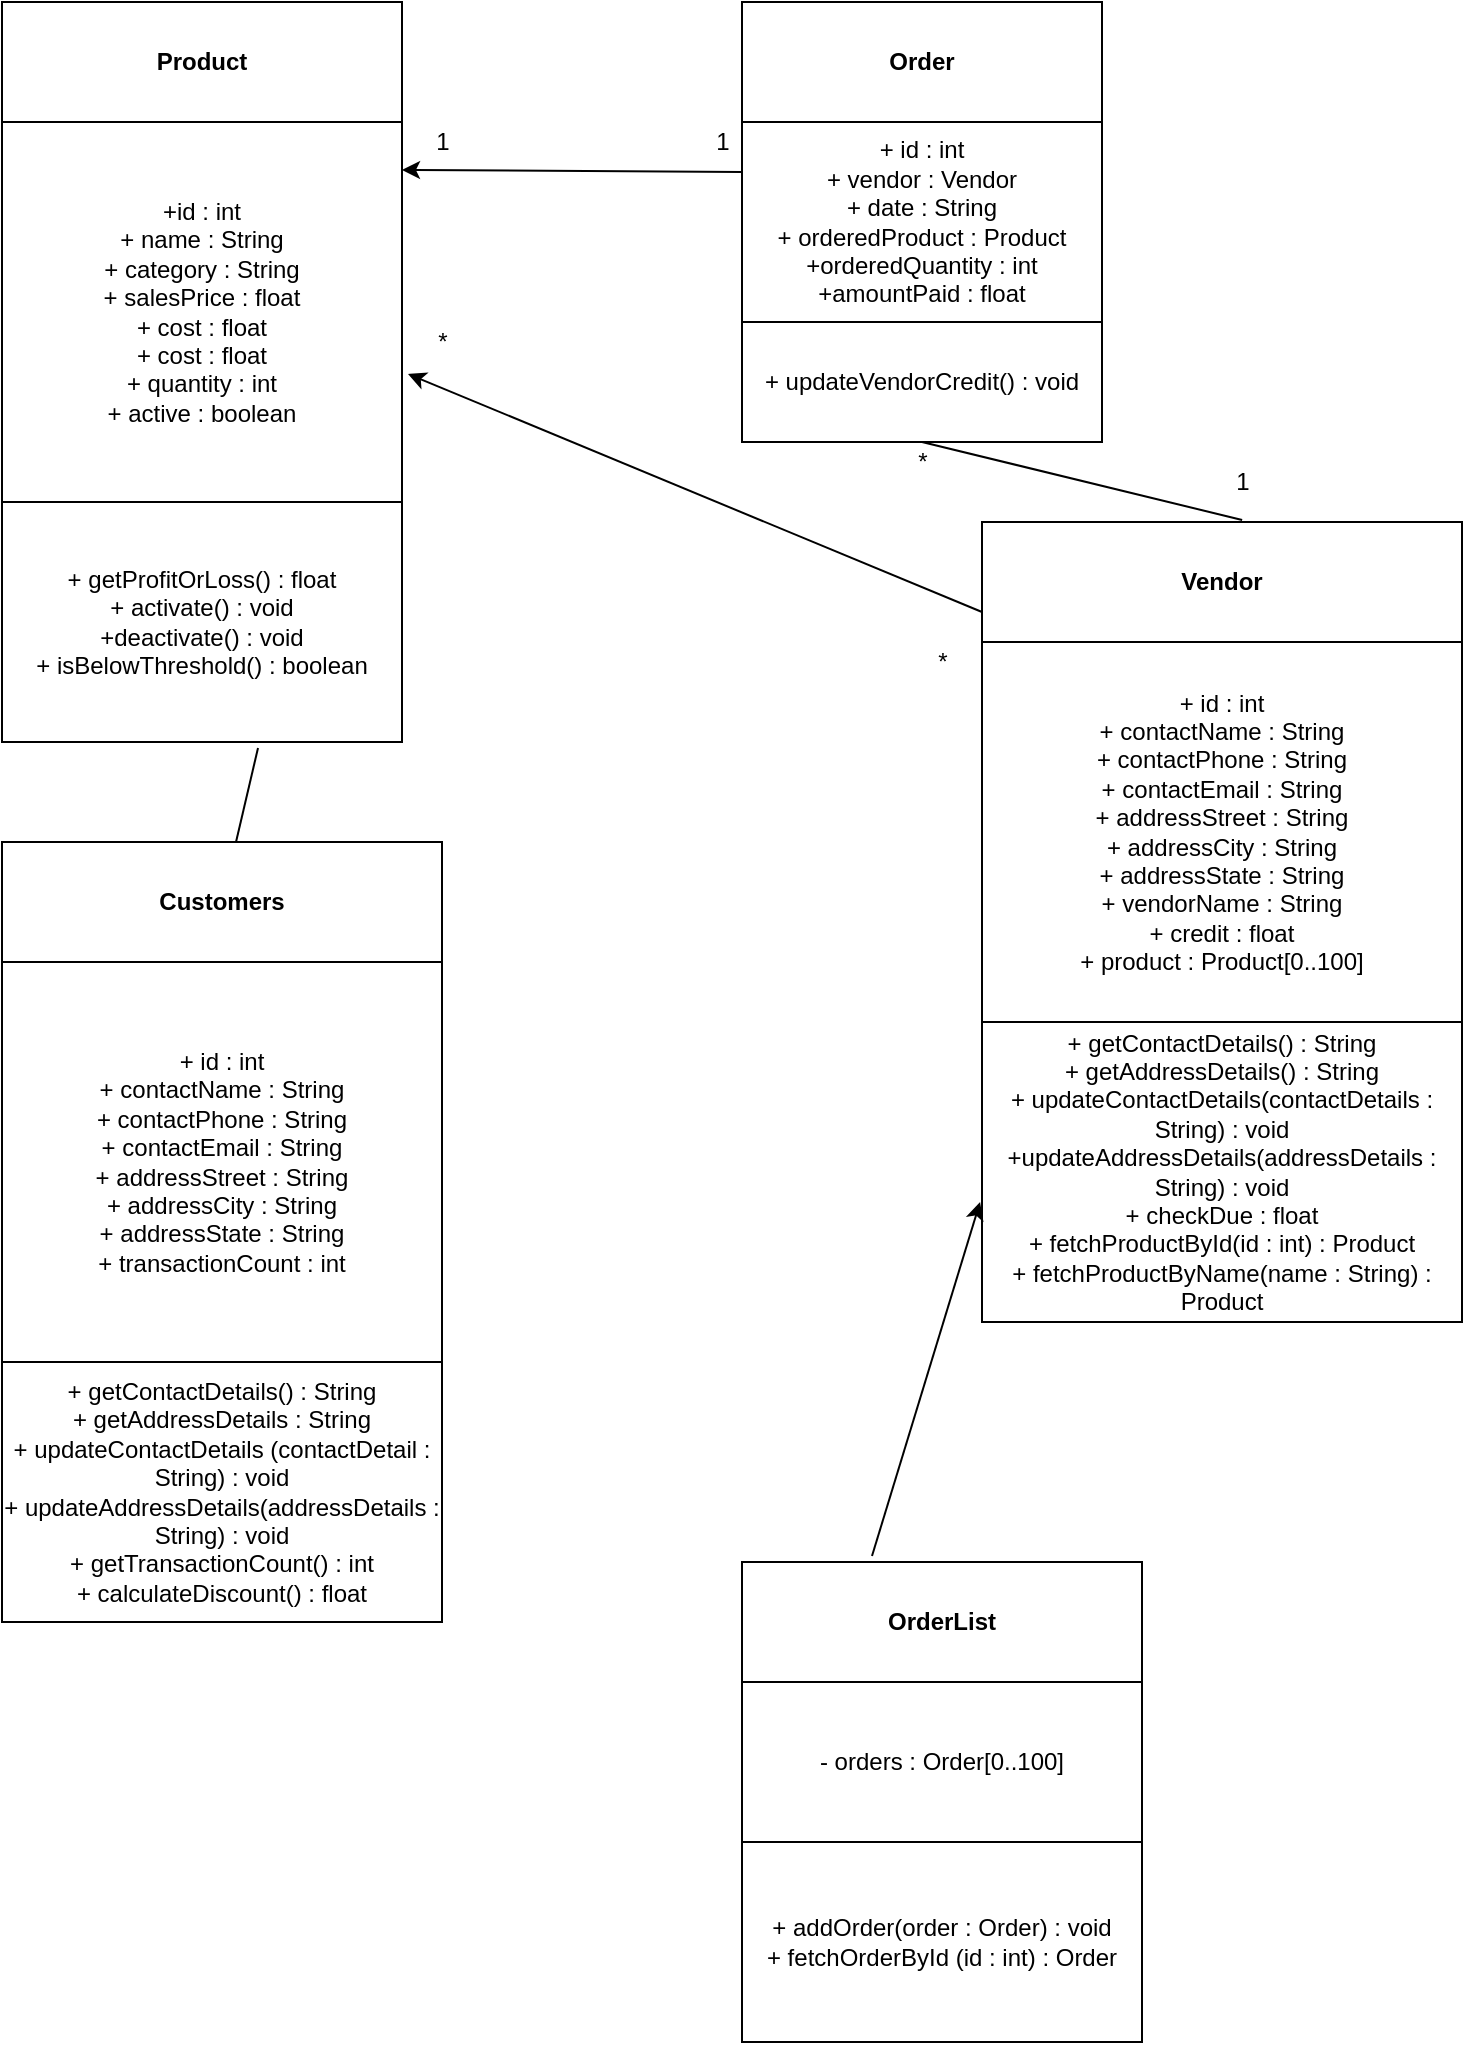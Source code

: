 <mxfile version="14.0.5" type="device"><diagram id="C5RBs43oDa-KdzZeNtuy" name="Page-1"><mxGraphModel dx="806" dy="490" grid="1" gridSize="10" guides="1" tooltips="1" connect="1" arrows="1" fold="1" page="1" pageScale="1" pageWidth="827" pageHeight="1169" math="0" shadow="0"><root><mxCell id="WIyWlLk6GJQsqaUBKTNV-0"/><mxCell id="WIyWlLk6GJQsqaUBKTNV-1" parent="WIyWlLk6GJQsqaUBKTNV-0"/><mxCell id="4BqDXdbHa4VTYyGIOe0j-1" value="Product" style="rounded=0;whiteSpace=wrap;html=1;align=center;fontStyle=1" vertex="1" parent="WIyWlLk6GJQsqaUBKTNV-1"><mxGeometry x="70" y="20" width="200" height="60" as="geometry"/></mxCell><mxCell id="4BqDXdbHa4VTYyGIOe0j-7" style="edgeStyle=orthogonalEdgeStyle;rounded=0;orthogonalLoop=1;jettySize=auto;html=1;exitX=0.5;exitY=1;exitDx=0;exitDy=0;" edge="1" parent="WIyWlLk6GJQsqaUBKTNV-1" source="4BqDXdbHa4VTYyGIOe0j-1" target="4BqDXdbHa4VTYyGIOe0j-1"><mxGeometry relative="1" as="geometry"/></mxCell><mxCell id="4BqDXdbHa4VTYyGIOe0j-9" value="+id : int&lt;br&gt;+ name : String&lt;br&gt;+ category : String&lt;br&gt;+ salesPrice : float&lt;br&gt;+ cost : float&lt;br&gt;+ cost : float&lt;br&gt;+ quantity : int&lt;br&gt;+ active : boolean&lt;br&gt;" style="rounded=0;whiteSpace=wrap;html=1;" vertex="1" parent="WIyWlLk6GJQsqaUBKTNV-1"><mxGeometry x="70" y="80" width="200" height="190" as="geometry"/></mxCell><mxCell id="4BqDXdbHa4VTYyGIOe0j-10" value="+ getProfitOrLoss() : float&lt;br&gt;+ activate() : void&lt;br&gt;+deactivate() : void&lt;br&gt;+ isBelowThreshold() : boolean" style="rounded=0;whiteSpace=wrap;html=1;" vertex="1" parent="WIyWlLk6GJQsqaUBKTNV-1"><mxGeometry x="70" y="270" width="200" height="120" as="geometry"/></mxCell><mxCell id="4BqDXdbHa4VTYyGIOe0j-11" value="&lt;b&gt;Order&lt;/b&gt;" style="rounded=0;whiteSpace=wrap;html=1;" vertex="1" parent="WIyWlLk6GJQsqaUBKTNV-1"><mxGeometry x="440" y="20" width="180" height="60" as="geometry"/></mxCell><mxCell id="4BqDXdbHa4VTYyGIOe0j-12" value="+ id : int&lt;br&gt;+ vendor : Vendor&lt;br&gt;+ date : String&lt;br&gt;+ orderedProduct : Product&lt;br&gt;+orderedQuantity : int&lt;br&gt;+amountPaid : float" style="rounded=0;whiteSpace=wrap;html=1;" vertex="1" parent="WIyWlLk6GJQsqaUBKTNV-1"><mxGeometry x="440" y="80" width="180" height="100" as="geometry"/></mxCell><mxCell id="4BqDXdbHa4VTYyGIOe0j-13" value="+ updateVendorCredit() : void" style="rounded=0;whiteSpace=wrap;html=1;" vertex="1" parent="WIyWlLk6GJQsqaUBKTNV-1"><mxGeometry x="440" y="180" width="180" height="60" as="geometry"/></mxCell><mxCell id="4BqDXdbHa4VTYyGIOe0j-14" value="&lt;b&gt;Customers&lt;/b&gt;" style="rounded=0;whiteSpace=wrap;html=1;" vertex="1" parent="WIyWlLk6GJQsqaUBKTNV-1"><mxGeometry x="70" y="440" width="220" height="60" as="geometry"/></mxCell><mxCell id="4BqDXdbHa4VTYyGIOe0j-15" value="+ id : int&lt;br&gt;+ contactName : String&lt;br&gt;+ contactPhone : String&lt;br&gt;+ contactEmail : String&lt;br&gt;+ addressStreet : String&lt;br&gt;+ addressCity : String&lt;br&gt;+ addressState : String&lt;br&gt;+ transactionCount : int" style="rounded=0;whiteSpace=wrap;html=1;" vertex="1" parent="WIyWlLk6GJQsqaUBKTNV-1"><mxGeometry x="70" y="500" width="220" height="200" as="geometry"/></mxCell><mxCell id="4BqDXdbHa4VTYyGIOe0j-16" value="+ getContactDetails() : String&lt;br&gt;+ getAddressDetails : String&lt;br&gt;+ updateContactDetails (contactDetail : String) : void&lt;br&gt;+ updateAddressDetails(addressDetails : String) : void&lt;br&gt;+ getTransactionCount() : int&lt;br&gt;+ calculateDiscount() : float" style="rounded=0;whiteSpace=wrap;html=1;" vertex="1" parent="WIyWlLk6GJQsqaUBKTNV-1"><mxGeometry x="70" y="700" width="220" height="130" as="geometry"/></mxCell><mxCell id="4BqDXdbHa4VTYyGIOe0j-17" value="Vendor" style="rounded=0;whiteSpace=wrap;html=1;fontStyle=1" vertex="1" parent="WIyWlLk6GJQsqaUBKTNV-1"><mxGeometry x="560" y="280" width="240" height="60" as="geometry"/></mxCell><mxCell id="4BqDXdbHa4VTYyGIOe0j-18" value="+ id : int&lt;br&gt;+ contactName : String&lt;br&gt;+ contactPhone : String&lt;br&gt;+ contactEmail : String&lt;br&gt;+ addressStreet : String&lt;br&gt;+ addressCity : String&lt;br&gt;+ addressState : String&lt;br&gt;+ vendorName : String&lt;br&gt;+ credit : float&lt;br&gt;+ product : Product[0..100]" style="rounded=0;whiteSpace=wrap;html=1;" vertex="1" parent="WIyWlLk6GJQsqaUBKTNV-1"><mxGeometry x="560" y="340" width="240" height="190" as="geometry"/></mxCell><mxCell id="4BqDXdbHa4VTYyGIOe0j-19" value="+ getContactDetails() : String&lt;br&gt;+ getAddressDetails() : String&lt;br&gt;+ updateContactDetails(contactDetails : String) : void&lt;br&gt;+updateAddressDetails(addressDetails : String) : void&lt;br&gt;+ checkDue : float&lt;br&gt;+ fetchProductById(id : int) : Product&lt;br&gt;+ fetchProductByName(name : String) : Product" style="rounded=0;whiteSpace=wrap;html=1;" vertex="1" parent="WIyWlLk6GJQsqaUBKTNV-1"><mxGeometry x="560" y="530" width="240" height="150" as="geometry"/></mxCell><mxCell id="4BqDXdbHa4VTYyGIOe0j-20" value="&lt;b&gt;OrderList&lt;/b&gt;" style="rounded=0;whiteSpace=wrap;html=1;" vertex="1" parent="WIyWlLk6GJQsqaUBKTNV-1"><mxGeometry x="440" y="800" width="200" height="60" as="geometry"/></mxCell><mxCell id="4BqDXdbHa4VTYyGIOe0j-21" value="- orders : Order[0..100]" style="rounded=0;whiteSpace=wrap;html=1;" vertex="1" parent="WIyWlLk6GJQsqaUBKTNV-1"><mxGeometry x="440" y="860" width="200" height="80" as="geometry"/></mxCell><mxCell id="4BqDXdbHa4VTYyGIOe0j-22" value="+ addOrder(order : Order) : void&lt;br&gt;+ fetchOrderById (id : int) : Order" style="rounded=0;whiteSpace=wrap;html=1;" vertex="1" parent="WIyWlLk6GJQsqaUBKTNV-1"><mxGeometry x="440" y="940" width="200" height="100" as="geometry"/></mxCell><mxCell id="4BqDXdbHa4VTYyGIOe0j-23" value="" style="endArrow=classic;html=1;exitX=0;exitY=0.25;exitDx=0;exitDy=0;entryX=1;entryY=0.126;entryDx=0;entryDy=0;entryPerimeter=0;" edge="1" parent="WIyWlLk6GJQsqaUBKTNV-1" source="4BqDXdbHa4VTYyGIOe0j-12" target="4BqDXdbHa4VTYyGIOe0j-9"><mxGeometry width="50" height="50" relative="1" as="geometry"><mxPoint x="390" y="260" as="sourcePoint"/><mxPoint x="440" y="210" as="targetPoint"/></mxGeometry></mxCell><mxCell id="4BqDXdbHa4VTYyGIOe0j-24" value="1" style="text;html=1;align=center;verticalAlign=middle;resizable=0;points=[];autosize=1;" vertex="1" parent="WIyWlLk6GJQsqaUBKTNV-1"><mxGeometry x="280" y="80" width="20" height="20" as="geometry"/></mxCell><mxCell id="4BqDXdbHa4VTYyGIOe0j-25" value="1" style="text;html=1;align=center;verticalAlign=middle;resizable=0;points=[];autosize=1;" vertex="1" parent="WIyWlLk6GJQsqaUBKTNV-1"><mxGeometry x="420" y="80" width="20" height="20" as="geometry"/></mxCell><mxCell id="4BqDXdbHa4VTYyGIOe0j-26" value="" style="endArrow=none;html=1;entryX=0.5;entryY=1;entryDx=0;entryDy=0;exitX=0.542;exitY=-0.017;exitDx=0;exitDy=0;exitPerimeter=0;" edge="1" parent="WIyWlLk6GJQsqaUBKTNV-1" source="4BqDXdbHa4VTYyGIOe0j-17" target="4BqDXdbHa4VTYyGIOe0j-13"><mxGeometry width="50" height="50" relative="1" as="geometry"><mxPoint x="390" y="260" as="sourcePoint"/><mxPoint x="440" y="210" as="targetPoint"/><Array as="points"/></mxGeometry></mxCell><mxCell id="4BqDXdbHa4VTYyGIOe0j-27" value="" style="endArrow=classic;html=1;entryX=1.015;entryY=0.663;entryDx=0;entryDy=0;entryPerimeter=0;exitX=0;exitY=0.75;exitDx=0;exitDy=0;" edge="1" parent="WIyWlLk6GJQsqaUBKTNV-1" source="4BqDXdbHa4VTYyGIOe0j-17" target="4BqDXdbHa4VTYyGIOe0j-9"><mxGeometry width="50" height="50" relative="1" as="geometry"><mxPoint x="390" y="310" as="sourcePoint"/><mxPoint x="440" y="260" as="targetPoint"/></mxGeometry></mxCell><mxCell id="4BqDXdbHa4VTYyGIOe0j-28" value="*" style="text;html=1;align=center;verticalAlign=middle;resizable=0;points=[];autosize=1;" vertex="1" parent="WIyWlLk6GJQsqaUBKTNV-1"><mxGeometry x="280" y="180" width="20" height="20" as="geometry"/></mxCell><mxCell id="4BqDXdbHa4VTYyGIOe0j-29" value="*" style="text;html=1;align=center;verticalAlign=middle;resizable=0;points=[];autosize=1;" vertex="1" parent="WIyWlLk6GJQsqaUBKTNV-1"><mxGeometry x="530" y="340" width="20" height="20" as="geometry"/></mxCell><mxCell id="4BqDXdbHa4VTYyGIOe0j-30" value="*" style="text;html=1;align=center;verticalAlign=middle;resizable=0;points=[];autosize=1;" vertex="1" parent="WIyWlLk6GJQsqaUBKTNV-1"><mxGeometry x="520" y="240" width="20" height="20" as="geometry"/></mxCell><mxCell id="4BqDXdbHa4VTYyGIOe0j-31" value="1" style="text;html=1;align=center;verticalAlign=middle;resizable=0;points=[];autosize=1;" vertex="1" parent="WIyWlLk6GJQsqaUBKTNV-1"><mxGeometry x="680" y="250" width="20" height="20" as="geometry"/></mxCell><mxCell id="4BqDXdbHa4VTYyGIOe0j-32" value="" style="endArrow=none;html=1;entryX=0.64;entryY=1.025;entryDx=0;entryDy=0;entryPerimeter=0;" edge="1" parent="WIyWlLk6GJQsqaUBKTNV-1" source="4BqDXdbHa4VTYyGIOe0j-14" target="4BqDXdbHa4VTYyGIOe0j-10"><mxGeometry width="50" height="50" relative="1" as="geometry"><mxPoint x="400" y="440" as="sourcePoint"/><mxPoint x="450" y="390" as="targetPoint"/></mxGeometry></mxCell><mxCell id="4BqDXdbHa4VTYyGIOe0j-33" value="" style="endArrow=classic;html=1;entryX=-0.004;entryY=0.6;entryDx=0;entryDy=0;entryPerimeter=0;exitX=0.325;exitY=-0.05;exitDx=0;exitDy=0;exitPerimeter=0;" edge="1" parent="WIyWlLk6GJQsqaUBKTNV-1" source="4BqDXdbHa4VTYyGIOe0j-20" target="4BqDXdbHa4VTYyGIOe0j-19"><mxGeometry width="50" height="50" relative="1" as="geometry"><mxPoint x="400" y="640" as="sourcePoint"/><mxPoint x="450" y="590" as="targetPoint"/></mxGeometry></mxCell></root></mxGraphModel></diagram></mxfile>